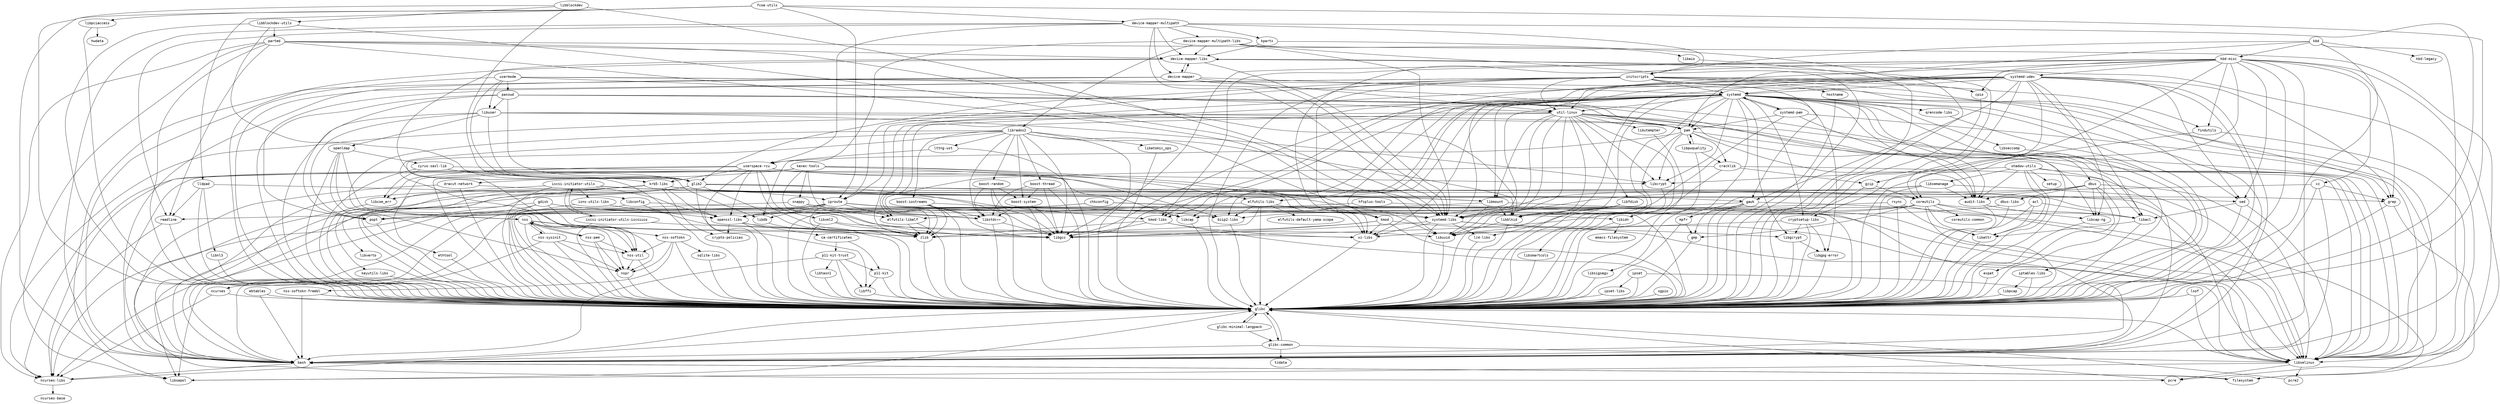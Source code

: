 strict digraph G {
node [fontname=monospace];
  "acl" -> "glibc";
  "acl" -> "libacl";
  "acl" -> "libattr";
  "audit-libs" -> "glibc";
  "audit-libs" -> "libcap-ng";
  "bash" -> "filesystem";
  "bash" -> "glibc";
  "bash" -> "ncurses-libs";
  "boost-iostreams" -> "bzip2-libs";
  "boost-iostreams" -> "glibc";
  "boost-iostreams" -> "libgcc";
  "boost-iostreams" -> "libstdc++";
  "boost-iostreams" -> "zlib";
  "boost-random" -> "boost-system";
  "boost-random" -> "glibc";
  "boost-random" -> "libgcc";
  "boost-random" -> "libstdc++";
  "boost-system" -> "glibc";
  "boost-system" -> "libgcc";
  "boost-system" -> "libstdc++";
  "boost-thread" -> "boost-system";
  "boost-thread" -> "glibc";
  "boost-thread" -> "libgcc";
  "boost-thread" -> "libstdc++";
  "bzip2-libs" -> "glibc";
  "ca-certificates" -> "p11-kit";
  "ca-certificates" -> "p11-kit-trust";
  "chkconfig" -> "glibc";
  "chkconfig" -> "libselinux";
  "chkconfig" -> "libsepol";
  "chkconfig" -> "popt";
  "coreutils" -> "coreutils-common";
  "coreutils" -> "glibc";
  "coreutils" -> "gmp";
  "coreutils" -> "libacl";
  "coreutils" -> "libattr";
  "coreutils" -> "libcap";
  "coreutils" -> "libselinux";
  "coreutils" -> "ncurses";
  "coreutils" -> "openssl-libs";
  "cpio" -> "glibc";
  "cracklib" -> "bash";
  "cracklib" -> "glibc";
  "cracklib" -> "gzip";
  "cracklib" -> "zlib";
  "cryptsetup-libs" -> "device-mapper-libs";
  "cryptsetup-libs" -> "glibc";
  "cryptsetup-libs" -> "libgcrypt";
  "cryptsetup-libs" -> "libgpg-error";
  "cryptsetup-libs" -> "libuuid";
  "cyrus-sasl-lib" -> "glibc";
  "cyrus-sasl-lib" -> "krb5-libs";
  "cyrus-sasl-lib" -> "libcom_err";
  "cyrus-sasl-lib" -> "libcrypt";
  "cyrus-sasl-lib" -> "libdb";
  "dbus" -> "audit-libs";
  "dbus" -> "dbus-libs";
  "dbus" -> "expat";
  "dbus" -> "glibc";
  "dbus" -> "libcap-ng";
  "dbus" -> "libselinux";
  "dbus-libs" -> "glibc";
  "dbus-libs" -> "systemd-libs";
  "dbus" -> "systemd-libs";
  "device-mapper" -> "bash";
  "device-mapper" -> "device-mapper-libs";
  "device-mapper" -> "glibc";
  "device-mapper-libs" -> "device-mapper";
  "device-mapper-libs" -> "glibc";
  "device-mapper-libs" -> "libselinux";
  "device-mapper-libs" -> "libsepol";
  "device-mapper-libs" -> "systemd-libs";
  "device-mapper-multipath" -> "bash";
  "device-mapper-multipath" -> "device-mapper";
  "device-mapper-multipath" -> "device-mapper-libs";
  "device-mapper-multipath" -> "device-mapper-multipath-libs";
  "device-mapper-multipath" -> "glibc";
  "device-mapper-multipath" -> "initscripts";
  "device-mapper-multipath" -> "kpartx";
  "device-mapper-multipath-libs" -> "device-mapper-libs";
  "device-mapper-multipath-libs" -> "glibc";
  "device-mapper-multipath-libs" -> "libaio";
  "device-mapper-multipath-libs" -> "librados2";
  "device-mapper-multipath-libs" -> "systemd-libs";
  "device-mapper-multipath-libs" -> "userspace-rcu";
  "device-mapper-multipath" -> "readline";
  "device-mapper-multipath" -> "systemd-libs";
  "device-mapper-multipath" -> "userspace-rcu";
  "device-mapper" -> "systemd";
  "device-mapper" -> "systemd-libs";
  "device-mapper" -> "util-linux";
  "dracut-network" -> "bash";
  "dracut-network" -> "glibc";
  "dracut-network" -> "iproute";
  "ebtables" -> "bash";
  "ebtables" -> "glibc";
  "elfutils-libelf" -> "glibc";
  "elfutils-libelf" -> "zlib";
  "elfutils-libs" -> "bzip2-libs";
  "elfutils-libs" -> "elfutils-default-yama-scope";
  "elfutils-libs" -> "elfutils-libelf";
  "elfutils-libs" -> "glibc";
  "elfutils-libs" -> "xz-libs";
  "elfutils-libs" -> "zlib";
  "ethtool" -> "glibc";
  "expat" -> "glibc";
  "fcoe-utils" -> "bash";
  "fcoe-utils" -> "device-mapper-multipath";
  "fcoe-utils" -> "glibc";
  "fcoe-utils" -> "iproute";
  "fcoe-utils" -> "libpciaccess";
  "fcoe-utils" -> "lldpad";
  "filesystem" -> "bash";
  "findutils" -> "glibc";
  "findutils" -> "libselinux";
  "gawk" -> "filesystem";
  "gawk" -> "glibc";
  "gawk" -> "gmp";
  "gawk" -> "libsigsegv";
  "gawk" -> "mpfr";
  "gawk" -> "readline";
  "gdisk" -> "glibc";
  "gdisk" -> "libgcc";
  "gdisk" -> "libstdc++";
  "gdisk" -> "libuuid";
  "gdisk" -> "ncurses-libs";
  "gdisk" -> "popt";
  "glib2" -> "bash";
  "glib2" -> "glibc";
  "glib2" -> "libffi";
  "glib2" -> "libgcc";
  "glib2" -> "libmount";
  "glib2" -> "libselinux";
  "glib2" -> "pcre";
  "glib2" -> "zlib";
  "glibc-common" -> "bash";
  "glibc-common" -> "glibc";
  "glibc-common" -> "libselinux";
  "glibc-common" -> "tzdata";
  "glibc" -> "glibc-common";
  "glibc" -> "glibc-minimal-langpack";
  "glibc-minimal-langpack" -> "glibc";
  "glibc-minimal-langpack" -> "glibc-common";
  "gmp" -> "glibc";
  "grep" -> "glibc";
  "grep" -> "pcre";
  "gzip" -> "coreutils";
  "gzip" -> "glibc";
  "hfsplus-tools" -> "glibc";
  "hfsplus-tools" -> "openssl-libs";
  "hostname" -> "glibc";
  "initscripts" -> "bash";
  "initscripts" -> "cpio";
  "initscripts" -> "findutils";
  "initscripts" -> "gawk";
  "initscripts" -> "glib2";
  "initscripts" -> "glibc";
  "initscripts" -> "grep";
  "initscripts" -> "hostname";
  "initscripts" -> "iproute";
  "initscripts" -> "kmod";
  "initscripts" -> "popt";
  "initscripts" -> "sed";
  "initscripts" -> "systemd";
  "initscripts" -> "util-linux";
  "iproute" -> "bash";
  "iproute" -> "elfutils-libelf";
  "iproute" -> "glibc";
  "iproute" -> "libcap";
  "iproute" -> "libdb";
  "iproute" -> "libidn";
  "iproute" -> "libselinux";
  "iproute" -> "ncurses-libs";
  "iproute" -> "openssl-libs";
  "iproute" -> "systemd-libs";
  "ipset" -> "bash";
  "ipset" -> "glibc";
  "ipset" -> "ipset-libs";
  "ipset-libs" -> "glibc";
  "iptables-libs" -> "glibc";
  "iptables-libs" -> "libpcap";
  "iscsi-initiator-utils" -> "bash";
  "iscsi-initiator-utils" -> "glibc";
  "iscsi-initiator-utils" -> "iscsi-initiator-utils-iscsiuio";
  "iscsi-initiator-utils-iscsiuio" -> "glibc";
  "iscsi-initiator-utils-iscsiuio" -> "iscsi-initiator-utils";
  "iscsi-initiator-utils-iscsiuio" -> "libgcc";
  "iscsi-initiator-utils" -> "isns-utils-libs";
  "iscsi-initiator-utils" -> "kmod-libs";
  "iscsi-initiator-utils" -> "libmount";
  "iscsi-initiator-utils" -> "openssl-libs";
  "isns-utils-libs" -> "glibc";
  "isns-utils-libs" -> "openssl-libs";
  "kbd" -> "bash";
  "kbd" -> "glibc";
  "kbd" -> "initscripts";
  "kbd" -> "kbd-legacy";
  "kbd" -> "kbd-misc";
  "kbd-misc" -> "bash";
  "kbd-misc" -> "coreutils";
  "kbd-misc" -> "cpio";
  "kbd-misc" -> "filesystem";
  "kbd-misc" -> "findutils";
  "kbd-misc" -> "glibc";
  "kbd-misc" -> "grep";
  "kbd-misc" -> "gzip";
  "kbd-misc" -> "kmod";
  "kbd-misc" -> "kmod-libs";
  "kbd-misc" -> "libgcc";
  "kbd-misc" -> "sed";
  "kbd-misc" -> "systemd";
  "kbd-misc" -> "systemd-udev";
  "kbd-misc" -> "util-linux";
  "kbd-misc" -> "xz";
  "kbd" -> "pam";
  "kexec-tools" -> "bash";
  "kexec-tools" -> "bzip2-libs";
  "kexec-tools" -> "dracut-network";
  "kexec-tools" -> "elfutils-libelf";
  "kexec-tools" -> "elfutils-libs";
  "kexec-tools" -> "ethtool";
  "kexec-tools" -> "glibc";
  "kexec-tools" -> "ncurses-libs";
  "kexec-tools" -> "snappy";
  "kexec-tools" -> "xz-libs";
  "kexec-tools" -> "zlib";
  "keyutils-libs" -> "glibc";
  "kmod" -> "bash";
  "kmod" -> "glibc";
  "kmod" -> "libgcc";
  "kmod-libs" -> "glibc";
  "kmod-libs" -> "libgcc";
  "kmod-libs" -> "xz-libs";
  "kmod-libs" -> "zlib";
  "kmod" -> "xz-libs";
  "kmod" -> "zlib";
  "kpartx" -> "device-mapper-libs";
  "kpartx" -> "glibc";
  "krb5-libs" -> "bash";
  "krb5-libs" -> "coreutils";
  "krb5-libs" -> "crypto-policies";
  "krb5-libs" -> "gawk";
  "krb5-libs" -> "glibc";
  "krb5-libs" -> "grep";
  "krb5-libs" -> "keyutils-libs";
  "krb5-libs" -> "libcom_err";
  "krb5-libs" -> "libselinux";
  "krb5-libs" -> "libverto";
  "krb5-libs" -> "openssl-libs";
  "krb5-libs" -> "sed";
  "libacl" -> "glibc";
  "libacl" -> "libattr";
  "libaio" -> "glibc";
  "libatomic_ops" -> "glibc";
  "libattr" -> "glibc";
  "libblkid" -> "glibc";
  "libblkid" -> "libuuid";
  "libblockdev" -> "glib2";
  "libblockdev" -> "glibc";
  "libblockdev" -> "libblockdev-utils";
  "libblockdev" -> "systemd-libs";
  "libblockdev-utils" -> "glib2";
  "libblockdev-utils" -> "glibc";
  "libblockdev-utils" -> "parted";
  "libblockdev-utils" -> "systemd-libs";
  "libcap" -> "glibc";
  "libcap-ng" -> "glibc";
  "libcom_err" -> "glibc";
  "libconfig" -> "glibc";
  "libconfig" -> "libgcc";
  "libconfig" -> "libstdc++";
  "libcrypt" -> "glibc";
  "libdb" -> "glibc";
  "libfdisk" -> "glibc";
  "libfdisk" -> "libblkid";
  "libfdisk" -> "libuuid";
  "libffi" -> "glibc";
  "libgcrypt" -> "glibc";
  "libgcrypt" -> "libgpg-error";
  "libgpg-error" -> "glibc";
  "libidn" -> "emacs-filesystem";
  "libidn" -> "glibc";
  "libmount" -> "glibc";
  "libmount" -> "libblkid";
  "libmount" -> "libselinux";
  "libmount" -> "libuuid";
  "libnl3" -> "glibc";
  "libpcap" -> "glibc";
  "libpciaccess" -> "glibc";
  "libpciaccess" -> "hwdata";
  "libpwquality" -> "cracklib";
  "libpwquality" -> "glibc";
  "libpwquality" -> "pam";
  "librados2" -> "boost-iostreams";
  "librados2" -> "boost-random";
  "librados2" -> "boost-system";
  "librados2" -> "boost-thread";
  "librados2" -> "glibc";
  "librados2" -> "libatomic_ops";
  "librados2" -> "libblkid";
  "librados2" -> "libgcc";
  "librados2" -> "libstdc++";
  "librados2" -> "libuuid";
  "librados2" -> "lttng-ust";
  "librados2" -> "nspr";
  "librados2" -> "nss";
  "librados2" -> "nss-util";
  "libseccomp" -> "glibc";
  "libselinux" -> "glibc";
  "libselinux" -> "libsepol";
  "libselinux" -> "pcre";
  "libselinux" -> "pcre2";
  "libsemanage" -> "audit-libs";
  "libsemanage" -> "bzip2-libs";
  "libsemanage" -> "glibc";
  "libsemanage" -> "libselinux";
  "libsemanage" -> "libsepol";
  "libsepol" -> "glibc";
  "libsigsegv" -> "glibc";
  "libsmartcols" -> "glibc";
  "libstdc++" -> "glibc";
  "libstdc++" -> "libgcc";
  "libtasn1" -> "glibc";
  "libuser" -> "glib2";
  "libuser" -> "glibc";
  "libuser" -> "libcrypt";
  "libuser" -> "libselinux";
  "libuser" -> "openldap";
  "libuser" -> "pam";
  "libuser" -> "popt";
  "libutempter" -> "glibc";
  "libuuid" -> "glibc";
  "libverto" -> "glibc";
  "libxml2" -> "glibc";
  "libxml2" -> "xz-libs";
  "libxml2" -> "zlib";
  "lldpad" -> "glibc";
  "lldpad" -> "libconfig";
  "lldpad" -> "libnl3";
  "lldpad" -> "readline";
  "lsof" -> "glibc";
  "lsof" -> "libselinux";
  "lttng-ust" -> "glibc";
  "lttng-ust" -> "userspace-rcu";
  "lz4-libs" -> "glibc";
  "mpfr" -> "glibc";
  "mpfr" -> "gmp";
  "ncurses" -> "glibc";
  "ncurses-libs" -> "glibc";
  "ncurses-libs" -> "ncurses-base";
  "ncurses" -> "ncurses-libs";
  "nspr" -> "glibc";
  "nss" -> "glibc";
  "nss" -> "nspr";
  "nss" -> "nss-pem";
  "nss" -> "nss-softokn";
  "nss" -> "nss-sysinit";
  "nss" -> "nss-util";
  "nss-pem" -> "glibc";
  "nss-pem" -> "nspr";
  "nss-pem" -> "nss";
  "nss-pem" -> "nss-util";
  "nss-softokn-freebl" -> "bash";
  "nss-softokn-freebl" -> "glibc";
  "nss-softokn" -> "glibc";
  "nss-softokn" -> "nspr";
  "nss-softokn" -> "nss-softokn-freebl";
  "nss-softokn" -> "nss-util";
  "nss-softokn" -> "sqlite-libs";
  "nss-sysinit" -> "bash";
  "nss-sysinit" -> "glibc";
  "nss-sysinit" -> "nspr";
  "nss-sysinit" -> "nss";
  "nss-sysinit" -> "nss-util";
  "nss-util" -> "glibc";
  "nss-util" -> "nspr";
  "nss" -> "zlib";
  "openldap" -> "cyrus-sasl-lib";
  "openldap" -> "glibc";
  "openldap" -> "nspr";
  "openldap" -> "nss";
  "openldap" -> "nss-util";
  "openssl-libs" -> "ca-certificates";
  "openssl-libs" -> "crypto-policies";
  "openssl-libs" -> "glibc";
  "openssl-libs" -> "zlib";
  "p11-kit" -> "glibc";
  "p11-kit" -> "libffi";
  "p11-kit-trust" -> "bash";
  "p11-kit-trust" -> "glibc";
  "p11-kit-trust" -> "libffi";
  "p11-kit-trust" -> "libtasn1";
  "p11-kit-trust" -> "p11-kit";
  "pam" -> "audit-libs";
  "pam" -> "cracklib";
  "pam" -> "glibc";
  "pam" -> "libcrypt";
  "pam" -> "libdb";
  "pam" -> "libpwquality";
  "pam" -> "libselinux";
  "parted" -> "device-mapper-libs";
  "parted" -> "glibc";
  "parted" -> "libblkid";
  "parted" -> "libselinux";
  "parted" -> "libsepol";
  "parted" -> "libuuid";
  "parted" -> "ncurses-libs";
  "parted" -> "readline";
  "passwd" -> "audit-libs";
  "passwd" -> "glib2";
  "passwd" -> "glibc";
  "passwd" -> "libselinux";
  "passwd" -> "libuser";
  "passwd" -> "pam";
  "passwd" -> "popt";
  "pcre2" -> "glibc";
  "pcre" -> "glibc";
  "popt" -> "glibc";
  "qrencode-libs" -> "glibc";
  "readline" -> "glibc";
  "readline" -> "ncurses-libs";
  "rsync" -> "glibc";
  "rsync" -> "libacl";
  "rsync" -> "libattr";
  "rsync" -> "popt";
  "sed" -> "glibc";
  "sed" -> "libacl";
  "sed" -> "libselinux";
  "sgpio" -> "glibc";
  "shadow-utils" -> "audit-libs";
  "shadow-utils" -> "glibc";
  "shadow-utils" -> "libacl";
  "shadow-utils" -> "libattr";
  "shadow-utils" -> "libcrypt";
  "shadow-utils" -> "libselinux";
  "shadow-utils" -> "libsemanage";
  "shadow-utils" -> "setup";
  "snappy" -> "glibc";
  "snappy" -> "libgcc";
  "snappy" -> "libstdc++";
  "sqlite-libs" -> "glibc";
  "systemd" -> "audit-libs";
  "systemd" -> "bash";
  "systemd" -> "bzip2-libs";
  "systemd" -> "cryptsetup-libs";
  "systemd" -> "dbus";
  "systemd" -> "elfutils-libelf";
  "systemd" -> "elfutils-libs";
  "systemd" -> "glibc";
  "systemd" -> "iptables-libs";
  "systemd" -> "kmod-libs";
  "systemd" -> "libacl";
  "systemd" -> "libblkid";
  "systemd" -> "libcap";
  "systemd" -> "libcrypt";
  "systemd" -> "libgcc";
  "systemd" -> "libgcrypt";
  "systemd" -> "libgpg-error";
  "systemd" -> "libidn";
  "systemd" -> "libmount";
  "systemd" -> "libseccomp";
  "systemd" -> "libselinux";
  "systemd-libs" -> "glibc";
  "systemd-libs" -> "libgcc";
  "systemd-libs" -> "libgcrypt";
  "systemd-libs" -> "libselinux";
  "systemd-libs" -> "lz4-libs";
  "systemd-libs" -> "xz-libs";
  "systemd" -> "lz4-libs";
  "systemd" -> "pam";
  "systemd-pam" -> "glibc";
  "systemd-pam" -> "libgcc";
  "systemd-pam" -> "libselinux";
  "systemd-pam" -> "pam";
  "systemd-pam" -> "systemd";
  "systemd" -> "qrencode-libs";
  "systemd" -> "systemd-libs";
  "systemd" -> "systemd-pam";
  "systemd-udev" -> "bash";
  "systemd-udev" -> "coreutils";
  "systemd-udev" -> "cryptsetup-libs";
  "systemd-udev" -> "gawk";
  "systemd-udev" -> "glibc";
  "systemd-udev" -> "grep";
  "systemd-udev" -> "iproute";
  "systemd-udev" -> "kmod";
  "systemd-udev" -> "kmod-libs";
  "systemd-udev" -> "libacl";
  "systemd-udev" -> "libblkid";
  "systemd-udev" -> "libcap-ng";
  "systemd-udev" -> "libgcc";
  "systemd-udev" -> "sed";
  "systemd-udev" -> "systemd";
  "systemd-udev" -> "systemd-libs";
  "systemd" -> "util-linux";
  "systemd" -> "xz-libs";
  "systemd" -> "zlib";
  "usermode" -> "glib2";
  "usermode" -> "glibc";
  "usermode" -> "libselinux";
  "usermode" -> "libuser";
  "usermode" -> "pam";
  "usermode" -> "passwd";
  "usermode" -> "util-linux";
  "userspace-rcu" -> "glibc";
  "userspace-rcu" -> "krb5-libs";
  "userspace-rcu" -> "libcap";
  "userspace-rcu" -> "libcom_err";
  "userspace-rcu" -> "libxml2";
  "userspace-rcu" -> "ncurses-libs";
  "userspace-rcu" -> "openssl-libs";
  "userspace-rcu" -> "systemd-libs";
  "userspace-rcu" -> "xz-libs";
  "userspace-rcu" -> "zlib";
  "util-linux" -> "audit-libs";
  "util-linux" -> "glibc";
  "util-linux" -> "libblkid";
  "util-linux" -> "libcap-ng";
  "util-linux" -> "libcrypt";
  "util-linux" -> "libfdisk";
  "util-linux" -> "libmount";
  "util-linux" -> "libselinux";
  "util-linux" -> "libsmartcols";
  "util-linux" -> "libutempter";
  "util-linux" -> "libuuid";
  "util-linux" -> "ncurses-libs";
  "util-linux" -> "pam";
  "util-linux" -> "systemd-libs";
  "util-linux" -> "zlib";
  "xz" -> "bash";
  "xz" -> "glibc";
  "xz" -> "grep";
  "xz-libs" -> "glibc";
  "xz" -> "xz-libs";
  "zlib" -> "glibc";
}

